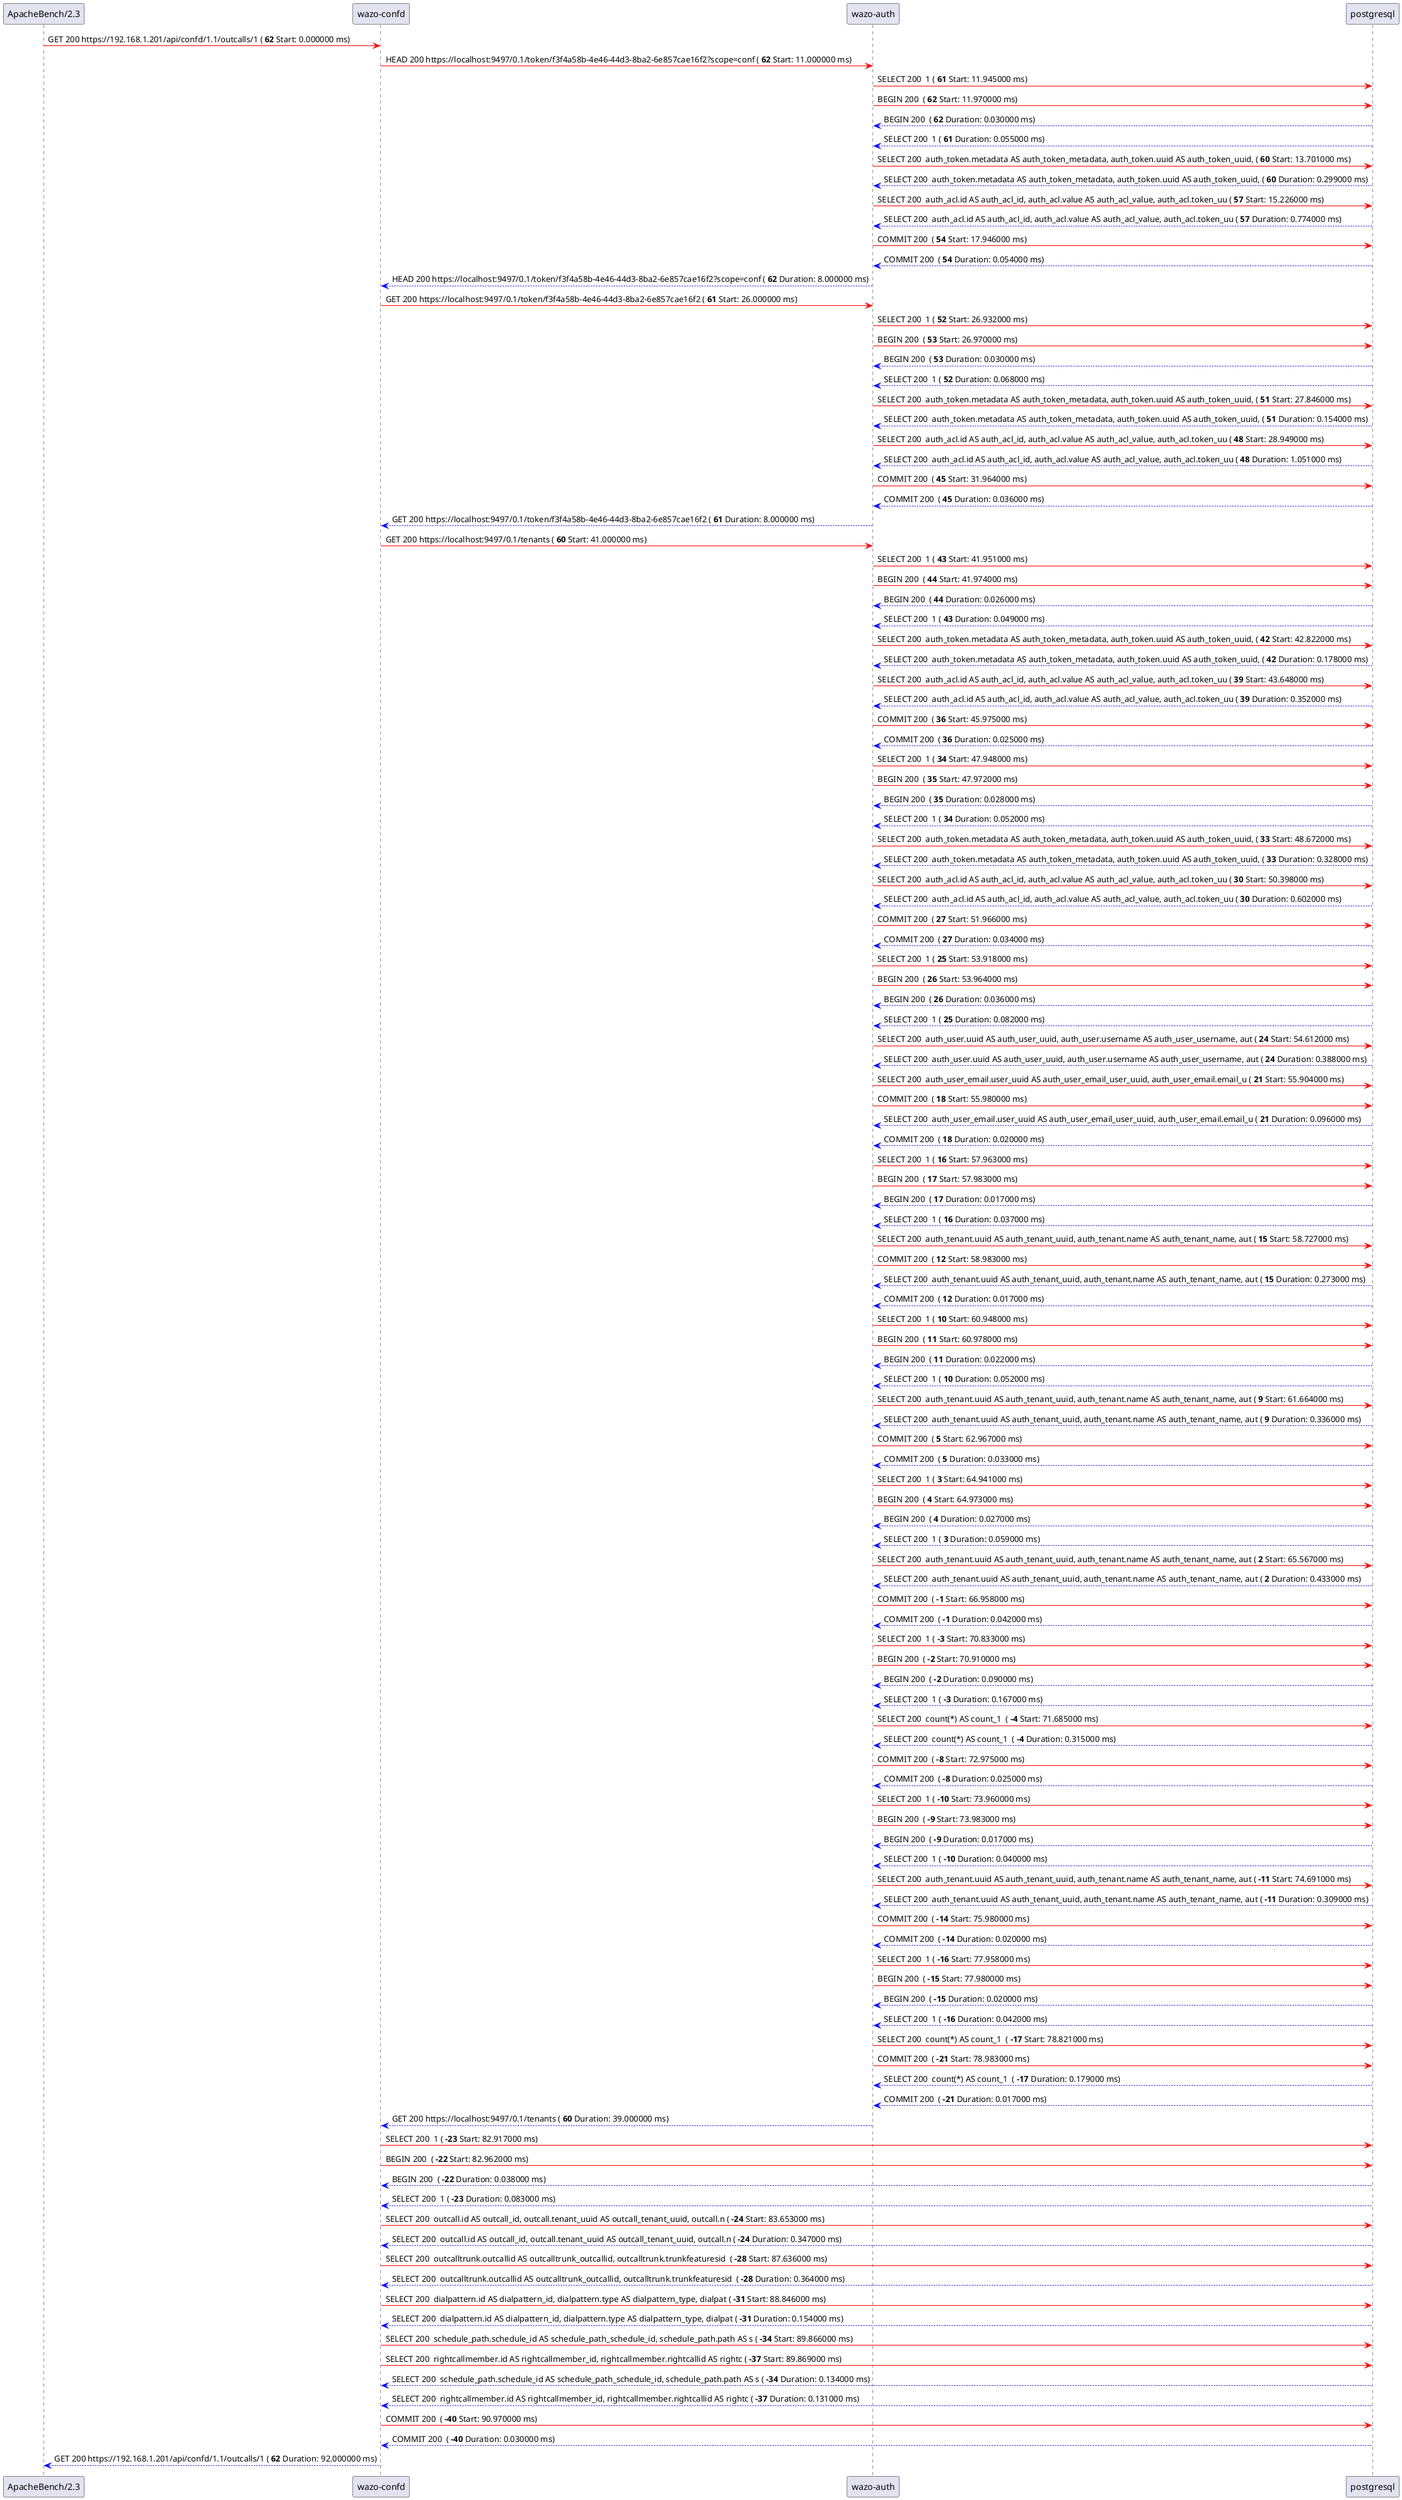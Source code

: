 @startuml
"ApacheBench/2.3" -[#red]> "wazo-confd": GET 200 https://192.168.1.201/api/confd/1.1/outcalls/1 ( <b>62</b> Start: 0.000000 ms)
"wazo-confd" -[#red]> "wazo-auth": HEAD 200 https://localhost:9497/0.1/token/f3f4a58b-4e46-44d3-8ba2-6e857cae16f2?scope=conf ( <b>62</b> Start: 11.000000 ms)
"wazo-auth" -[#red]> "postgresql": SELECT 200  1 ( <b>61</b> Start: 11.945000 ms)
"wazo-auth" -[#red]> "postgresql": BEGIN 200  ( <b>62</b> Start: 11.970000 ms)
"wazo-auth" <-[#blue]- "postgresql": BEGIN 200  ( <b>62</b> Duration: 0.030000 ms)
"wazo-auth" <-[#blue]- "postgresql": SELECT 200  1 ( <b>61</b> Duration: 0.055000 ms)
"wazo-auth" -[#red]> "postgresql": SELECT 200  auth_token.metadata AS auth_token_metadata, auth_token.uuid AS auth_token_uuid, ( <b>60</b> Start: 13.701000 ms)
"wazo-auth" <-[#blue]- "postgresql": SELECT 200  auth_token.metadata AS auth_token_metadata, auth_token.uuid AS auth_token_uuid, ( <b>60</b> Duration: 0.299000 ms)
"wazo-auth" -[#red]> "postgresql": SELECT 200  auth_acl.id AS auth_acl_id, auth_acl.value AS auth_acl_value, auth_acl.token_uu ( <b>57</b> Start: 15.226000 ms)
"wazo-auth" <-[#blue]- "postgresql": SELECT 200  auth_acl.id AS auth_acl_id, auth_acl.value AS auth_acl_value, auth_acl.token_uu ( <b>57</b> Duration: 0.774000 ms)
"wazo-auth" -[#red]> "postgresql": COMMIT 200  ( <b>54</b> Start: 17.946000 ms)
"wazo-auth" <-[#blue]- "postgresql": COMMIT 200  ( <b>54</b> Duration: 0.054000 ms)
"wazo-confd" <-[#blue]- "wazo-auth": HEAD 200 https://localhost:9497/0.1/token/f3f4a58b-4e46-44d3-8ba2-6e857cae16f2?scope=conf ( <b>62</b> Duration: 8.000000 ms)
"wazo-confd" -[#red]> "wazo-auth": GET 200 https://localhost:9497/0.1/token/f3f4a58b-4e46-44d3-8ba2-6e857cae16f2 ( <b>61</b> Start: 26.000000 ms)
"wazo-auth" -[#red]> "postgresql": SELECT 200  1 ( <b>52</b> Start: 26.932000 ms)
"wazo-auth" -[#red]> "postgresql": BEGIN 200  ( <b>53</b> Start: 26.970000 ms)
"wazo-auth" <-[#blue]- "postgresql": BEGIN 200  ( <b>53</b> Duration: 0.030000 ms)
"wazo-auth" <-[#blue]- "postgresql": SELECT 200  1 ( <b>52</b> Duration: 0.068000 ms)
"wazo-auth" -[#red]> "postgresql": SELECT 200  auth_token.metadata AS auth_token_metadata, auth_token.uuid AS auth_token_uuid, ( <b>51</b> Start: 27.846000 ms)
"wazo-auth" <-[#blue]- "postgresql": SELECT 200  auth_token.metadata AS auth_token_metadata, auth_token.uuid AS auth_token_uuid, ( <b>51</b> Duration: 0.154000 ms)
"wazo-auth" -[#red]> "postgresql": SELECT 200  auth_acl.id AS auth_acl_id, auth_acl.value AS auth_acl_value, auth_acl.token_uu ( <b>48</b> Start: 28.949000 ms)
"wazo-auth" <-[#blue]- "postgresql": SELECT 200  auth_acl.id AS auth_acl_id, auth_acl.value AS auth_acl_value, auth_acl.token_uu ( <b>48</b> Duration: 1.051000 ms)
"wazo-auth" -[#red]> "postgresql": COMMIT 200  ( <b>45</b> Start: 31.964000 ms)
"wazo-auth" <-[#blue]- "postgresql": COMMIT 200  ( <b>45</b> Duration: 0.036000 ms)
"wazo-confd" <-[#blue]- "wazo-auth": GET 200 https://localhost:9497/0.1/token/f3f4a58b-4e46-44d3-8ba2-6e857cae16f2 ( <b>61</b> Duration: 8.000000 ms)
"wazo-confd" -[#red]> "wazo-auth": GET 200 https://localhost:9497/0.1/tenants ( <b>60</b> Start: 41.000000 ms)
"wazo-auth" -[#red]> "postgresql": SELECT 200  1 ( <b>43</b> Start: 41.951000 ms)
"wazo-auth" -[#red]> "postgresql": BEGIN 200  ( <b>44</b> Start: 41.974000 ms)
"wazo-auth" <-[#blue]- "postgresql": BEGIN 200  ( <b>44</b> Duration: 0.026000 ms)
"wazo-auth" <-[#blue]- "postgresql": SELECT 200  1 ( <b>43</b> Duration: 0.049000 ms)
"wazo-auth" -[#red]> "postgresql": SELECT 200  auth_token.metadata AS auth_token_metadata, auth_token.uuid AS auth_token_uuid, ( <b>42</b> Start: 42.822000 ms)
"wazo-auth" <-[#blue]- "postgresql": SELECT 200  auth_token.metadata AS auth_token_metadata, auth_token.uuid AS auth_token_uuid, ( <b>42</b> Duration: 0.178000 ms)
"wazo-auth" -[#red]> "postgresql": SELECT 200  auth_acl.id AS auth_acl_id, auth_acl.value AS auth_acl_value, auth_acl.token_uu ( <b>39</b> Start: 43.648000 ms)
"wazo-auth" <-[#blue]- "postgresql": SELECT 200  auth_acl.id AS auth_acl_id, auth_acl.value AS auth_acl_value, auth_acl.token_uu ( <b>39</b> Duration: 0.352000 ms)
"wazo-auth" -[#red]> "postgresql": COMMIT 200  ( <b>36</b> Start: 45.975000 ms)
"wazo-auth" <-[#blue]- "postgresql": COMMIT 200  ( <b>36</b> Duration: 0.025000 ms)
"wazo-auth" -[#red]> "postgresql": SELECT 200  1 ( <b>34</b> Start: 47.948000 ms)
"wazo-auth" -[#red]> "postgresql": BEGIN 200  ( <b>35</b> Start: 47.972000 ms)
"wazo-auth" <-[#blue]- "postgresql": BEGIN 200  ( <b>35</b> Duration: 0.028000 ms)
"wazo-auth" <-[#blue]- "postgresql": SELECT 200  1 ( <b>34</b> Duration: 0.052000 ms)
"wazo-auth" -[#red]> "postgresql": SELECT 200  auth_token.metadata AS auth_token_metadata, auth_token.uuid AS auth_token_uuid, ( <b>33</b> Start: 48.672000 ms)
"wazo-auth" <-[#blue]- "postgresql": SELECT 200  auth_token.metadata AS auth_token_metadata, auth_token.uuid AS auth_token_uuid, ( <b>33</b> Duration: 0.328000 ms)
"wazo-auth" -[#red]> "postgresql": SELECT 200  auth_acl.id AS auth_acl_id, auth_acl.value AS auth_acl_value, auth_acl.token_uu ( <b>30</b> Start: 50.398000 ms)
"wazo-auth" <-[#blue]- "postgresql": SELECT 200  auth_acl.id AS auth_acl_id, auth_acl.value AS auth_acl_value, auth_acl.token_uu ( <b>30</b> Duration: 0.602000 ms)
"wazo-auth" -[#red]> "postgresql": COMMIT 200  ( <b>27</b> Start: 51.966000 ms)
"wazo-auth" <-[#blue]- "postgresql": COMMIT 200  ( <b>27</b> Duration: 0.034000 ms)
"wazo-auth" -[#red]> "postgresql": SELECT 200  1 ( <b>25</b> Start: 53.918000 ms)
"wazo-auth" -[#red]> "postgresql": BEGIN 200  ( <b>26</b> Start: 53.964000 ms)
"wazo-auth" <-[#blue]- "postgresql": BEGIN 200  ( <b>26</b> Duration: 0.036000 ms)
"wazo-auth" <-[#blue]- "postgresql": SELECT 200  1 ( <b>25</b> Duration: 0.082000 ms)
"wazo-auth" -[#red]> "postgresql": SELECT 200  auth_user.uuid AS auth_user_uuid, auth_user.username AS auth_user_username, aut ( <b>24</b> Start: 54.612000 ms)
"wazo-auth" <-[#blue]- "postgresql": SELECT 200  auth_user.uuid AS auth_user_uuid, auth_user.username AS auth_user_username, aut ( <b>24</b> Duration: 0.388000 ms)
"wazo-auth" -[#red]> "postgresql": SELECT 200  auth_user_email.user_uuid AS auth_user_email_user_uuid, auth_user_email.email_u ( <b>21</b> Start: 55.904000 ms)
"wazo-auth" -[#red]> "postgresql": COMMIT 200  ( <b>18</b> Start: 55.980000 ms)
"wazo-auth" <-[#blue]- "postgresql": SELECT 200  auth_user_email.user_uuid AS auth_user_email_user_uuid, auth_user_email.email_u ( <b>21</b> Duration: 0.096000 ms)
"wazo-auth" <-[#blue]- "postgresql": COMMIT 200  ( <b>18</b> Duration: 0.020000 ms)
"wazo-auth" -[#red]> "postgresql": SELECT 200  1 ( <b>16</b> Start: 57.963000 ms)
"wazo-auth" -[#red]> "postgresql": BEGIN 200  ( <b>17</b> Start: 57.983000 ms)
"wazo-auth" <-[#blue]- "postgresql": BEGIN 200  ( <b>17</b> Duration: 0.017000 ms)
"wazo-auth" <-[#blue]- "postgresql": SELECT 200  1 ( <b>16</b> Duration: 0.037000 ms)
"wazo-auth" -[#red]> "postgresql": SELECT 200  auth_tenant.uuid AS auth_tenant_uuid, auth_tenant.name AS auth_tenant_name, aut ( <b>15</b> Start: 58.727000 ms)
"wazo-auth" -[#red]> "postgresql": COMMIT 200  ( <b>12</b> Start: 58.983000 ms)
"wazo-auth" <-[#blue]- "postgresql": SELECT 200  auth_tenant.uuid AS auth_tenant_uuid, auth_tenant.name AS auth_tenant_name, aut ( <b>15</b> Duration: 0.273000 ms)
"wazo-auth" <-[#blue]- "postgresql": COMMIT 200  ( <b>12</b> Duration: 0.017000 ms)
"wazo-auth" -[#red]> "postgresql": SELECT 200  1 ( <b>10</b> Start: 60.948000 ms)
"wazo-auth" -[#red]> "postgresql": BEGIN 200  ( <b>11</b> Start: 60.978000 ms)
"wazo-auth" <-[#blue]- "postgresql": BEGIN 200  ( <b>11</b> Duration: 0.022000 ms)
"wazo-auth" <-[#blue]- "postgresql": SELECT 200  1 ( <b>10</b> Duration: 0.052000 ms)
"wazo-auth" -[#red]> "postgresql": SELECT 200  auth_tenant.uuid AS auth_tenant_uuid, auth_tenant.name AS auth_tenant_name, aut ( <b>9</b> Start: 61.664000 ms)
"wazo-auth" <-[#blue]- "postgresql": SELECT 200  auth_tenant.uuid AS auth_tenant_uuid, auth_tenant.name AS auth_tenant_name, aut ( <b>9</b> Duration: 0.336000 ms)
"wazo-auth" -[#red]> "postgresql": COMMIT 200  ( <b>5</b> Start: 62.967000 ms)
"wazo-auth" <-[#blue]- "postgresql": COMMIT 200  ( <b>5</b> Duration: 0.033000 ms)
"wazo-auth" -[#red]> "postgresql": SELECT 200  1 ( <b>3</b> Start: 64.941000 ms)
"wazo-auth" -[#red]> "postgresql": BEGIN 200  ( <b>4</b> Start: 64.973000 ms)
"wazo-auth" <-[#blue]- "postgresql": BEGIN 200  ( <b>4</b> Duration: 0.027000 ms)
"wazo-auth" <-[#blue]- "postgresql": SELECT 200  1 ( <b>3</b> Duration: 0.059000 ms)
"wazo-auth" -[#red]> "postgresql": SELECT 200  auth_tenant.uuid AS auth_tenant_uuid, auth_tenant.name AS auth_tenant_name, aut ( <b>2</b> Start: 65.567000 ms)
"wazo-auth" <-[#blue]- "postgresql": SELECT 200  auth_tenant.uuid AS auth_tenant_uuid, auth_tenant.name AS auth_tenant_name, aut ( <b>2</b> Duration: 0.433000 ms)
"wazo-auth" -[#red]> "postgresql": COMMIT 200  ( <b>-1</b> Start: 66.958000 ms)
"wazo-auth" <-[#blue]- "postgresql": COMMIT 200  ( <b>-1</b> Duration: 0.042000 ms)
"wazo-auth" -[#red]> "postgresql": SELECT 200  1 ( <b>-3</b> Start: 70.833000 ms)
"wazo-auth" -[#red]> "postgresql": BEGIN 200  ( <b>-2</b> Start: 70.910000 ms)
"wazo-auth" <-[#blue]- "postgresql": BEGIN 200  ( <b>-2</b> Duration: 0.090000 ms)
"wazo-auth" <-[#blue]- "postgresql": SELECT 200  1 ( <b>-3</b> Duration: 0.167000 ms)
"wazo-auth" -[#red]> "postgresql": SELECT 200  count(*) AS count_1  ( <b>-4</b> Start: 71.685000 ms)
"wazo-auth" <-[#blue]- "postgresql": SELECT 200  count(*) AS count_1  ( <b>-4</b> Duration: 0.315000 ms)
"wazo-auth" -[#red]> "postgresql": COMMIT 200  ( <b>-8</b> Start: 72.975000 ms)
"wazo-auth" <-[#blue]- "postgresql": COMMIT 200  ( <b>-8</b> Duration: 0.025000 ms)
"wazo-auth" -[#red]> "postgresql": SELECT 200  1 ( <b>-10</b> Start: 73.960000 ms)
"wazo-auth" -[#red]> "postgresql": BEGIN 200  ( <b>-9</b> Start: 73.983000 ms)
"wazo-auth" <-[#blue]- "postgresql": BEGIN 200  ( <b>-9</b> Duration: 0.017000 ms)
"wazo-auth" <-[#blue]- "postgresql": SELECT 200  1 ( <b>-10</b> Duration: 0.040000 ms)
"wazo-auth" -[#red]> "postgresql": SELECT 200  auth_tenant.uuid AS auth_tenant_uuid, auth_tenant.name AS auth_tenant_name, aut ( <b>-11</b> Start: 74.691000 ms)
"wazo-auth" <-[#blue]- "postgresql": SELECT 200  auth_tenant.uuid AS auth_tenant_uuid, auth_tenant.name AS auth_tenant_name, aut ( <b>-11</b> Duration: 0.309000 ms)
"wazo-auth" -[#red]> "postgresql": COMMIT 200  ( <b>-14</b> Start: 75.980000 ms)
"wazo-auth" <-[#blue]- "postgresql": COMMIT 200  ( <b>-14</b> Duration: 0.020000 ms)
"wazo-auth" -[#red]> "postgresql": SELECT 200  1 ( <b>-16</b> Start: 77.958000 ms)
"wazo-auth" -[#red]> "postgresql": BEGIN 200  ( <b>-15</b> Start: 77.980000 ms)
"wazo-auth" <-[#blue]- "postgresql": BEGIN 200  ( <b>-15</b> Duration: 0.020000 ms)
"wazo-auth" <-[#blue]- "postgresql": SELECT 200  1 ( <b>-16</b> Duration: 0.042000 ms)
"wazo-auth" -[#red]> "postgresql": SELECT 200  count(*) AS count_1  ( <b>-17</b> Start: 78.821000 ms)
"wazo-auth" -[#red]> "postgresql": COMMIT 200  ( <b>-21</b> Start: 78.983000 ms)
"wazo-auth" <-[#blue]- "postgresql": SELECT 200  count(*) AS count_1  ( <b>-17</b> Duration: 0.179000 ms)
"wazo-auth" <-[#blue]- "postgresql": COMMIT 200  ( <b>-21</b> Duration: 0.017000 ms)
"wazo-confd" <-[#blue]- "wazo-auth": GET 200 https://localhost:9497/0.1/tenants ( <b>60</b> Duration: 39.000000 ms)
"wazo-confd" -[#red]> "postgresql": SELECT 200  1 ( <b>-23</b> Start: 82.917000 ms)
"wazo-confd" -[#red]> "postgresql": BEGIN 200  ( <b>-22</b> Start: 82.962000 ms)
"wazo-confd" <-[#blue]- "postgresql": BEGIN 200  ( <b>-22</b> Duration: 0.038000 ms)
"wazo-confd" <-[#blue]- "postgresql": SELECT 200  1 ( <b>-23</b> Duration: 0.083000 ms)
"wazo-confd" -[#red]> "postgresql": SELECT 200  outcall.id AS outcall_id, outcall.tenant_uuid AS outcall_tenant_uuid, outcall.n ( <b>-24</b> Start: 83.653000 ms)
"wazo-confd" <-[#blue]- "postgresql": SELECT 200  outcall.id AS outcall_id, outcall.tenant_uuid AS outcall_tenant_uuid, outcall.n ( <b>-24</b> Duration: 0.347000 ms)
"wazo-confd" -[#red]> "postgresql": SELECT 200  outcalltrunk.outcallid AS outcalltrunk_outcallid, outcalltrunk.trunkfeaturesid  ( <b>-28</b> Start: 87.636000 ms)
"wazo-confd" <-[#blue]- "postgresql": SELECT 200  outcalltrunk.outcallid AS outcalltrunk_outcallid, outcalltrunk.trunkfeaturesid  ( <b>-28</b> Duration: 0.364000 ms)
"wazo-confd" -[#red]> "postgresql": SELECT 200  dialpattern.id AS dialpattern_id, dialpattern.type AS dialpattern_type, dialpat ( <b>-31</b> Start: 88.846000 ms)
"wazo-confd" <-[#blue]- "postgresql": SELECT 200  dialpattern.id AS dialpattern_id, dialpattern.type AS dialpattern_type, dialpat ( <b>-31</b> Duration: 0.154000 ms)
"wazo-confd" -[#red]> "postgresql": SELECT 200  schedule_path.schedule_id AS schedule_path_schedule_id, schedule_path.path AS s ( <b>-34</b> Start: 89.866000 ms)
"wazo-confd" -[#red]> "postgresql": SELECT 200  rightcallmember.id AS rightcallmember_id, rightcallmember.rightcallid AS rightc ( <b>-37</b> Start: 89.869000 ms)
"wazo-confd" <-[#blue]- "postgresql": SELECT 200  schedule_path.schedule_id AS schedule_path_schedule_id, schedule_path.path AS s ( <b>-34</b> Duration: 0.134000 ms)
"wazo-confd" <-[#blue]- "postgresql": SELECT 200  rightcallmember.id AS rightcallmember_id, rightcallmember.rightcallid AS rightc ( <b>-37</b> Duration: 0.131000 ms)
"wazo-confd" -[#red]> "postgresql": COMMIT 200  ( <b>-40</b> Start: 90.970000 ms)
"wazo-confd" <-[#blue]- "postgresql": COMMIT 200  ( <b>-40</b> Duration: 0.030000 ms)
"ApacheBench/2.3" <-[#blue]- "wazo-confd": GET 200 https://192.168.1.201/api/confd/1.1/outcalls/1 ( <b>62</b> Duration: 92.000000 ms)
@enduml
